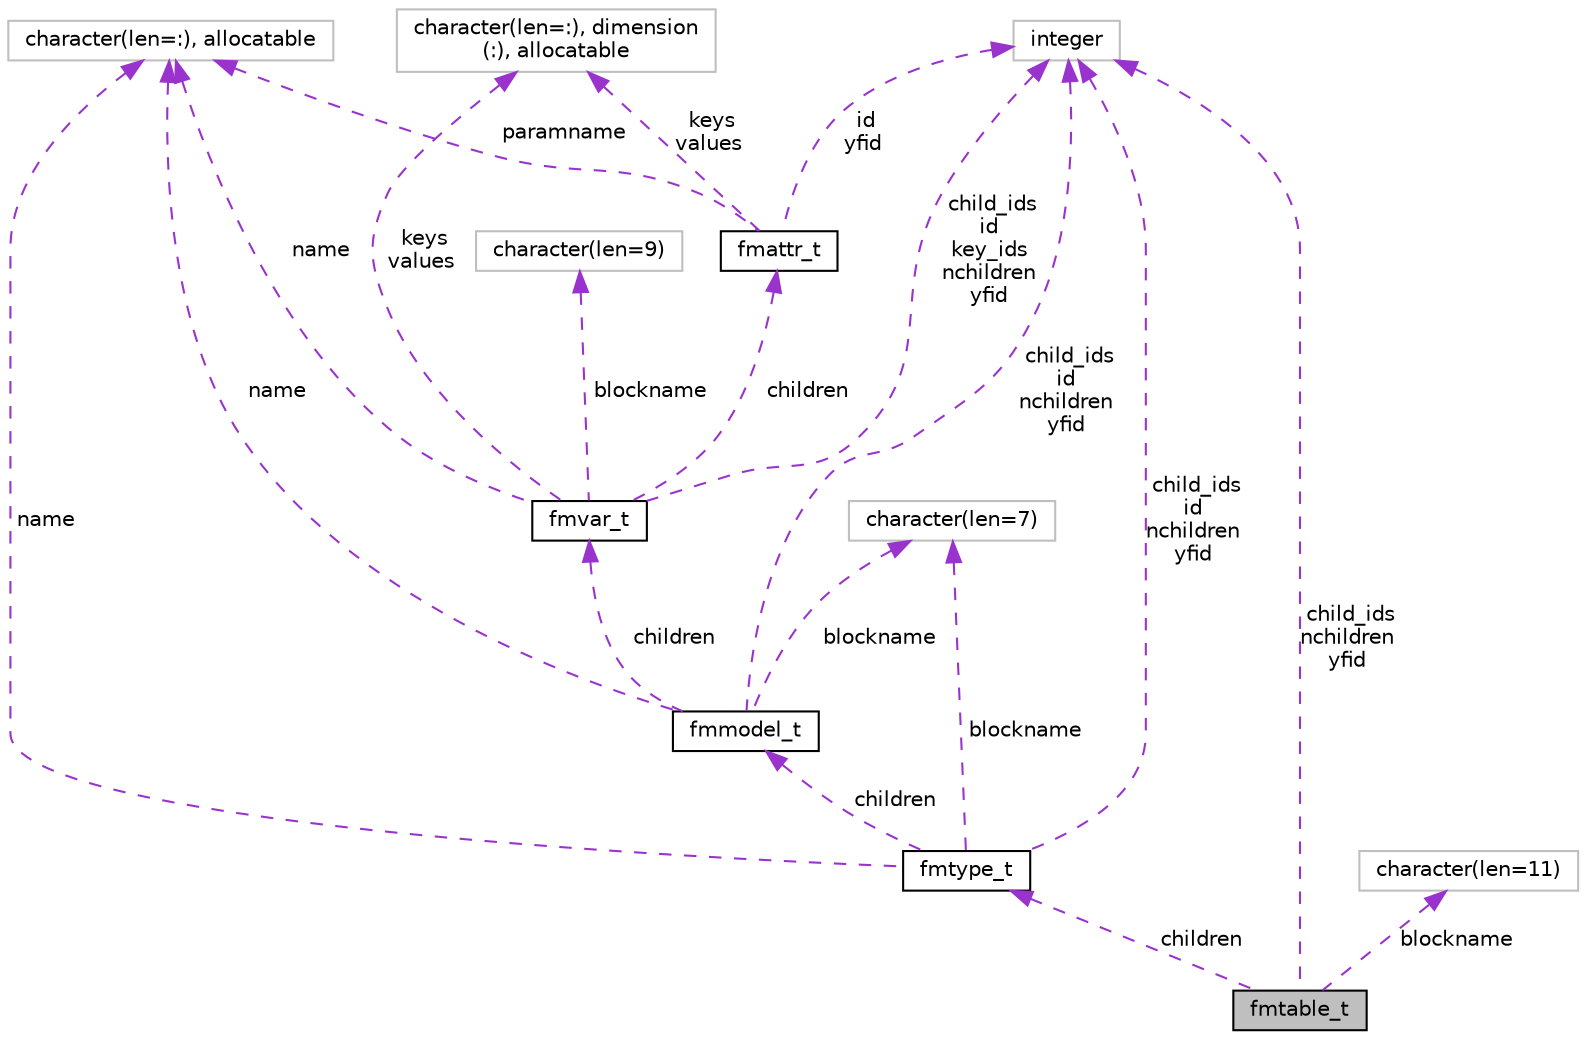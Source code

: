 digraph "fmtable_t"
{
 // INTERACTIVE_SVG=YES
 // LATEX_PDF_SIZE
  edge [fontname="Helvetica",fontsize="10",labelfontname="Helvetica",labelfontsize="10"];
  node [fontname="Helvetica",fontsize="10",shape=record];
  Node1 [label="fmtable_t",height=0.2,width=0.4,color="black", fillcolor="grey75", style="filled", fontcolor="black",tooltip="This type represents the entirety of the field table. This type contains the file id of the yaml file..."];
  Node2 -> Node1 [dir="back",color="darkorchid3",fontsize="10",style="dashed",label=" children" ,fontname="Helvetica"];
  Node2 [label="fmtype_t",height=0.2,width=0.4,color="black", fillcolor="white", style="filled",URL="$group__fm__yaml__mod.html#structfm__yaml__mod_1_1fmtype__t",tooltip="This type represents the entries for a specific field type, e.g. a tracer. This type contains the nam..."];
  Node3 -> Node2 [dir="back",color="darkorchid3",fontsize="10",style="dashed",label=" children" ,fontname="Helvetica"];
  Node3 [label="fmmodel_t",height=0.2,width=0.4,color="black", fillcolor="white", style="filled",URL="$group__fm__yaml__mod.html#structfm__yaml__mod_1_1fmmodel__t",tooltip="This type represents the entries for a given model, e.g. land, ocean, atmosphere. This type contains ..."];
  Node4 -> Node3 [dir="back",color="darkorchid3",fontsize="10",style="dashed",label=" name" ,fontname="Helvetica"];
  Node4 [label="character(len=:), allocatable",height=0.2,width=0.4,color="grey75", fillcolor="white", style="filled",tooltip=" "];
  Node5 -> Node3 [dir="back",color="darkorchid3",fontsize="10",style="dashed",label=" blockname" ,fontname="Helvetica"];
  Node5 [label="character(len=7)",height=0.2,width=0.4,color="grey75", fillcolor="white", style="filled",tooltip=" "];
  Node6 -> Node3 [dir="back",color="darkorchid3",fontsize="10",style="dashed",label=" children" ,fontname="Helvetica"];
  Node6 [label="fmvar_t",height=0.2,width=0.4,color="black", fillcolor="white", style="filled",URL="$group__fm__yaml__mod.html#structfm__yaml__mod_1_1fmvar__t",tooltip="This type represents the entries for a given variable, e.g. dust. This type contains the name of the ..."];
  Node7 -> Node6 [dir="back",color="darkorchid3",fontsize="10",style="dashed",label=" children" ,fontname="Helvetica"];
  Node7 [label="fmattr_t",height=0.2,width=0.4,color="black", fillcolor="white", style="filled",URL="$group__fm__yaml__mod.html#structfm__yaml__mod_1_1fmattr__t",tooltip="This type represents the subparameters for a given variable parameter. This type contains the name of..."];
  Node4 -> Node7 [dir="back",color="darkorchid3",fontsize="10",style="dashed",label=" paramname" ,fontname="Helvetica"];
  Node8 -> Node7 [dir="back",color="darkorchid3",fontsize="10",style="dashed",label=" keys\nvalues" ,fontname="Helvetica"];
  Node8 [label="character(len=:), dimension\l(:), allocatable",height=0.2,width=0.4,color="grey75", fillcolor="white", style="filled",tooltip=" "];
  Node9 -> Node7 [dir="back",color="darkorchid3",fontsize="10",style="dashed",label=" id\nyfid" ,fontname="Helvetica"];
  Node9 [label="integer",height=0.2,width=0.4,color="grey75", fillcolor="white", style="filled",tooltip=" "];
  Node10 -> Node6 [dir="back",color="darkorchid3",fontsize="10",style="dashed",label=" blockname" ,fontname="Helvetica"];
  Node10 [label="character(len=9)",height=0.2,width=0.4,color="grey75", fillcolor="white", style="filled",tooltip=" "];
  Node4 -> Node6 [dir="back",color="darkorchid3",fontsize="10",style="dashed",label=" name" ,fontname="Helvetica"];
  Node8 -> Node6 [dir="back",color="darkorchid3",fontsize="10",style="dashed",label=" keys\nvalues" ,fontname="Helvetica"];
  Node9 -> Node6 [dir="back",color="darkorchid3",fontsize="10",style="dashed",label=" child_ids\nid\nkey_ids\nnchildren\nyfid" ,fontname="Helvetica"];
  Node9 -> Node3 [dir="back",color="darkorchid3",fontsize="10",style="dashed",label=" child_ids\nid\nnchildren\nyfid" ,fontname="Helvetica"];
  Node4 -> Node2 [dir="back",color="darkorchid3",fontsize="10",style="dashed",label=" name" ,fontname="Helvetica"];
  Node5 -> Node2 [dir="back",color="darkorchid3",fontsize="10",style="dashed",label=" blockname" ,fontname="Helvetica"];
  Node9 -> Node2 [dir="back",color="darkorchid3",fontsize="10",style="dashed",label=" child_ids\nid\nnchildren\nyfid" ,fontname="Helvetica"];
  Node11 -> Node1 [dir="back",color="darkorchid3",fontsize="10",style="dashed",label=" blockname" ,fontname="Helvetica"];
  Node11 [label="character(len=11)",height=0.2,width=0.4,color="grey75", fillcolor="white", style="filled",tooltip=" "];
  Node9 -> Node1 [dir="back",color="darkorchid3",fontsize="10",style="dashed",label=" child_ids\nnchildren\nyfid" ,fontname="Helvetica"];
}
